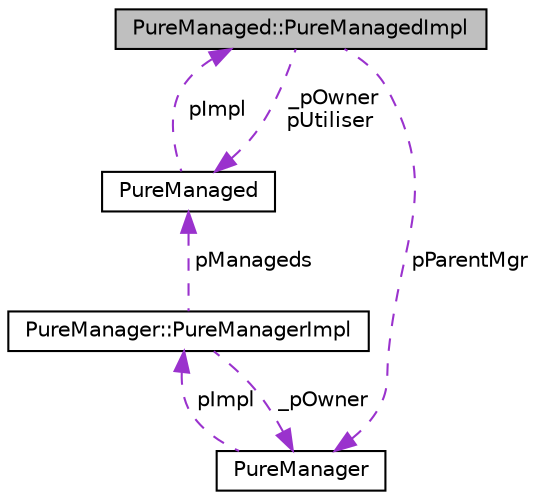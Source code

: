 digraph "PureManaged::PureManagedImpl"
{
 // LATEX_PDF_SIZE
  edge [fontname="Helvetica",fontsize="10",labelfontname="Helvetica",labelfontsize="10"];
  node [fontname="Helvetica",fontsize="10",shape=record];
  Node1 [label="PureManaged::PureManagedImpl",height=0.2,width=0.4,color="black", fillcolor="grey75", style="filled", fontcolor="black",tooltip=" "];
  Node2 -> Node1 [dir="back",color="darkorchid3",fontsize="10",style="dashed",label=" _pOwner\npUtiliser" ,fontname="Helvetica"];
  Node2 [label="PureManaged",height=0.2,width=0.4,color="black", fillcolor="white", style="filled",URL="$class_pure_managed.html",tooltip="Ancestor class for managed classes."];
  Node1 -> Node2 [dir="back",color="darkorchid3",fontsize="10",style="dashed",label=" pImpl" ,fontname="Helvetica"];
  Node3 -> Node1 [dir="back",color="darkorchid3",fontsize="10",style="dashed",label=" pParentMgr" ,fontname="Helvetica"];
  Node3 [label="PureManager",height=0.2,width=0.4,color="black", fillcolor="white", style="filled",URL="$class_pure_manager.html",tooltip="Ancestor class for manager classes."];
  Node4 -> Node3 [dir="back",color="darkorchid3",fontsize="10",style="dashed",label=" pImpl" ,fontname="Helvetica"];
  Node4 [label="PureManager::PureManagerImpl",height=0.2,width=0.4,color="black", fillcolor="white", style="filled",URL="$class_pure_manager_1_1_pure_manager_impl.html",tooltip=" "];
  Node3 -> Node4 [dir="back",color="darkorchid3",fontsize="10",style="dashed",label=" _pOwner" ,fontname="Helvetica"];
  Node2 -> Node4 [dir="back",color="darkorchid3",fontsize="10",style="dashed",label=" pManageds" ,fontname="Helvetica"];
}
